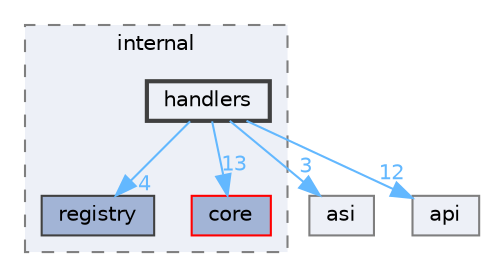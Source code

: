 digraph "src/internal/handlers"
{
 // LATEX_PDF_SIZE
  bgcolor="transparent";
  edge [fontname=Helvetica,fontsize=10,labelfontname=Helvetica,labelfontsize=10];
  node [fontname=Helvetica,fontsize=10,shape=box,height=0.2,width=0.4];
  compound=true
  subgraph clusterdir_3756d50f4003bc63fa3fe49460f9c79d {
    graph [ bgcolor="#edf0f7", pencolor="grey50", label="internal", fontname=Helvetica,fontsize=10 style="filled,dashed", URL="dir_3756d50f4003bc63fa3fe49460f9c79d.html",tooltip=""]
  dir_7c9c5794ca21d46921d6ad00eebb9fa9 [label="registry", fillcolor="#a2b4d6", color="grey25", style="filled", URL="dir_7c9c5794ca21d46921d6ad00eebb9fa9.html",tooltip=""];
  dir_fc391693c5b997f1c609080ef9ece185 [label="core", fillcolor="#a2b4d6", color="red", style="filled", URL="dir_fc391693c5b997f1c609080ef9ece185.html",tooltip=""];
  dir_095a2eba2762fc723abb6dd3e65ef539 [label="handlers", fillcolor="#edf0f7", color="grey25", style="filled,bold", URL="dir_095a2eba2762fc723abb6dd3e65ef539.html",tooltip=""];
  }
  dir_428e249bd0a266fb0aed7ac7e917da82 [label="asi", fillcolor="#edf0f7", color="grey50", style="filled", URL="dir_428e249bd0a266fb0aed7ac7e917da82.html",tooltip=""];
  dir_da61e3e9a357748887e3ca8d7c5a0c16 [label="api", fillcolor="#edf0f7", color="grey50", style="filled", URL="dir_da61e3e9a357748887e3ca8d7c5a0c16.html",tooltip=""];
  dir_095a2eba2762fc723abb6dd3e65ef539->dir_428e249bd0a266fb0aed7ac7e917da82 [headlabel="3", labeldistance=1.5 headhref="dir_000004_000001.html" href="dir_000004_000001.html" color="steelblue1" fontcolor="steelblue1"];
  dir_095a2eba2762fc723abb6dd3e65ef539->dir_7c9c5794ca21d46921d6ad00eebb9fa9 [headlabel="4", labeldistance=1.5 headhref="dir_000004_000007.html" href="dir_000004_000007.html" color="steelblue1" fontcolor="steelblue1"];
  dir_095a2eba2762fc723abb6dd3e65ef539->dir_da61e3e9a357748887e3ca8d7c5a0c16 [headlabel="12", labeldistance=1.5 headhref="dir_000004_000000.html" href="dir_000004_000000.html" color="steelblue1" fontcolor="steelblue1"];
  dir_095a2eba2762fc723abb6dd3e65ef539->dir_fc391693c5b997f1c609080ef9ece185 [headlabel="13", labeldistance=1.5 headhref="dir_000004_000002.html" href="dir_000004_000002.html" color="steelblue1" fontcolor="steelblue1"];
}
